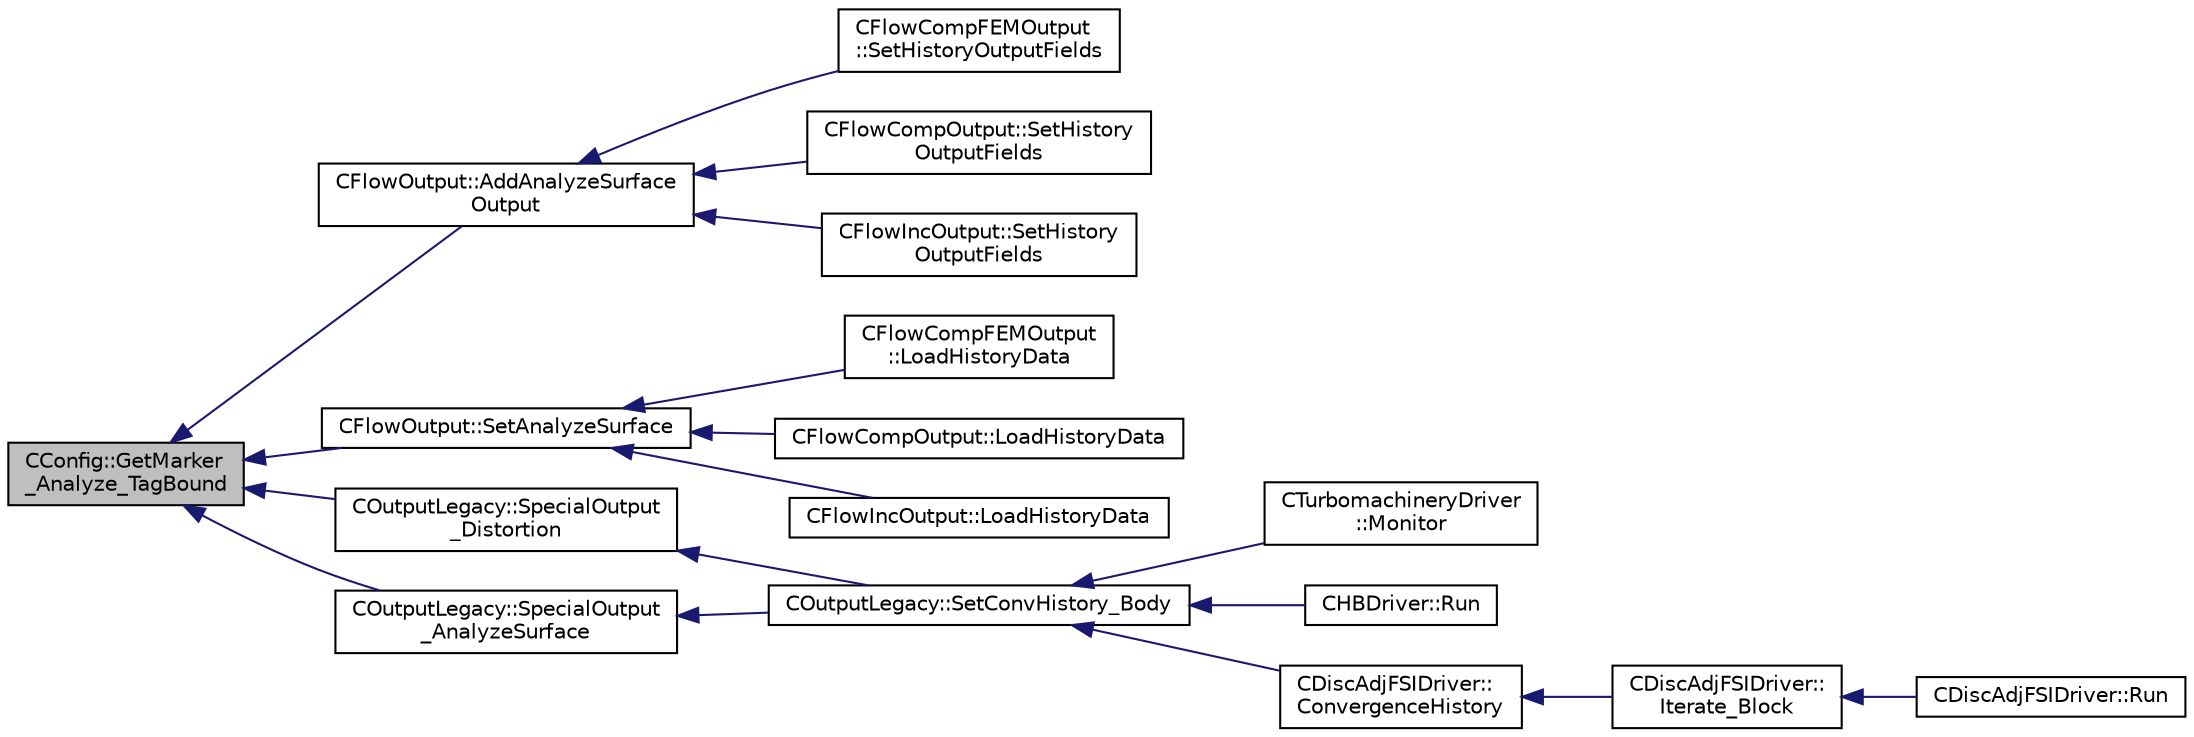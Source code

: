 digraph "CConfig::GetMarker_Analyze_TagBound"
{
  edge [fontname="Helvetica",fontsize="10",labelfontname="Helvetica",labelfontsize="10"];
  node [fontname="Helvetica",fontsize="10",shape=record];
  rankdir="LR";
  Node7115 [label="CConfig::GetMarker\l_Analyze_TagBound",height=0.2,width=0.4,color="black", fillcolor="grey75", style="filled", fontcolor="black"];
  Node7115 -> Node7116 [dir="back",color="midnightblue",fontsize="10",style="solid",fontname="Helvetica"];
  Node7116 [label="CFlowOutput::AddAnalyzeSurface\lOutput",height=0.2,width=0.4,color="black", fillcolor="white", style="filled",URL="$class_c_flow_output.html#aee57cb7a70d01246f3872bad92eb7570",tooltip="Add flow surface output fields. "];
  Node7116 -> Node7117 [dir="back",color="midnightblue",fontsize="10",style="solid",fontname="Helvetica"];
  Node7117 [label="CFlowCompFEMOutput\l::SetHistoryOutputFields",height=0.2,width=0.4,color="black", fillcolor="white", style="filled",URL="$class_c_flow_comp_f_e_m_output.html#aa4f39ac53973d19c0ef77c62c4fb3c29",tooltip="Set the available history output fields. "];
  Node7116 -> Node7118 [dir="back",color="midnightblue",fontsize="10",style="solid",fontname="Helvetica"];
  Node7118 [label="CFlowCompOutput::SetHistory\lOutputFields",height=0.2,width=0.4,color="black", fillcolor="white", style="filled",URL="$class_c_flow_comp_output.html#a8b41f117a187a481a89f3dca1841a691",tooltip="Set the available history output fields. "];
  Node7116 -> Node7119 [dir="back",color="midnightblue",fontsize="10",style="solid",fontname="Helvetica"];
  Node7119 [label="CFlowIncOutput::SetHistory\lOutputFields",height=0.2,width=0.4,color="black", fillcolor="white", style="filled",URL="$class_c_flow_inc_output.html#a771011c35b0c004348eab0e60e9ff0a5",tooltip="Set the available history output fields. "];
  Node7115 -> Node7120 [dir="back",color="midnightblue",fontsize="10",style="solid",fontname="Helvetica"];
  Node7120 [label="CFlowOutput::SetAnalyzeSurface",height=0.2,width=0.4,color="black", fillcolor="white", style="filled",URL="$class_c_flow_output.html#a3fce259b2fe0a624a311ef889f9ab36c",tooltip="Set flow surface output field values. "];
  Node7120 -> Node7121 [dir="back",color="midnightblue",fontsize="10",style="solid",fontname="Helvetica"];
  Node7121 [label="CFlowCompFEMOutput\l::LoadHistoryData",height=0.2,width=0.4,color="black", fillcolor="white", style="filled",URL="$class_c_flow_comp_f_e_m_output.html#a0a4561b8ab0dffd1052f884062fd9710",tooltip="Load the history output field values. "];
  Node7120 -> Node7122 [dir="back",color="midnightblue",fontsize="10",style="solid",fontname="Helvetica"];
  Node7122 [label="CFlowCompOutput::LoadHistoryData",height=0.2,width=0.4,color="black", fillcolor="white", style="filled",URL="$class_c_flow_comp_output.html#a393cb19a691990ee6e88f844eccc79ed",tooltip="Load the history output field values. "];
  Node7120 -> Node7123 [dir="back",color="midnightblue",fontsize="10",style="solid",fontname="Helvetica"];
  Node7123 [label="CFlowIncOutput::LoadHistoryData",height=0.2,width=0.4,color="black", fillcolor="white", style="filled",URL="$class_c_flow_inc_output.html#a466112efa2e3a89cdd2456701a0480b5",tooltip="Load the history output field values. "];
  Node7115 -> Node7124 [dir="back",color="midnightblue",fontsize="10",style="solid",fontname="Helvetica"];
  Node7124 [label="COutputLegacy::SpecialOutput\l_Distortion",height=0.2,width=0.4,color="black", fillcolor="white", style="filled",URL="$class_c_output_legacy.html#ae4824d60ecd7d71e592f259e8824e0ae",tooltip="Create and write the file with the flow coefficient on the surface. "];
  Node7124 -> Node7125 [dir="back",color="midnightblue",fontsize="10",style="solid",fontname="Helvetica"];
  Node7125 [label="COutputLegacy::SetConvHistory_Body",height=0.2,width=0.4,color="black", fillcolor="white", style="filled",URL="$class_c_output_legacy.html#a217cc0d778a3828499189a9debee47c6",tooltip="Write the history file and the convergence on the screen for serial computations. ..."];
  Node7125 -> Node7126 [dir="back",color="midnightblue",fontsize="10",style="solid",fontname="Helvetica"];
  Node7126 [label="CTurbomachineryDriver\l::Monitor",height=0.2,width=0.4,color="black", fillcolor="white", style="filled",URL="$class_c_turbomachinery_driver.html#a41d7b50bbacef68eb5436293ebb2da4f",tooltip="Monitor the computation. "];
  Node7125 -> Node7127 [dir="back",color="midnightblue",fontsize="10",style="solid",fontname="Helvetica"];
  Node7127 [label="CHBDriver::Run",height=0.2,width=0.4,color="black", fillcolor="white", style="filled",URL="$class_c_h_b_driver.html#a98c0448a8e0404845ee54e25b62eaea9",tooltip="Run a single iteration of a Harmonic Balance problem. "];
  Node7125 -> Node7128 [dir="back",color="midnightblue",fontsize="10",style="solid",fontname="Helvetica"];
  Node7128 [label="CDiscAdjFSIDriver::\lConvergenceHistory",height=0.2,width=0.4,color="black", fillcolor="white", style="filled",URL="$class_c_disc_adj_f_s_i_driver.html#a139dfa2442613879f2b15f28a09c2bd5",tooltip="Output the convergence history. "];
  Node7128 -> Node7129 [dir="back",color="midnightblue",fontsize="10",style="solid",fontname="Helvetica"];
  Node7129 [label="CDiscAdjFSIDriver::\lIterate_Block",height=0.2,width=0.4,color="black", fillcolor="white", style="filled",URL="$class_c_disc_adj_f_s_i_driver.html#a84949f139fa795b7d34d6ff77e82eb5c",tooltip="Iterate a certain block for adjoint FSI - may be the whole set of variables or independent and subite..."];
  Node7129 -> Node7130 [dir="back",color="midnightblue",fontsize="10",style="solid",fontname="Helvetica"];
  Node7130 [label="CDiscAdjFSIDriver::Run",height=0.2,width=0.4,color="black", fillcolor="white", style="filled",URL="$class_c_disc_adj_f_s_i_driver.html#a2e965d6e9c4dcfc296077cae225cab21",tooltip="Run a Discrete Adjoint iteration for the FSI problem. "];
  Node7115 -> Node7131 [dir="back",color="midnightblue",fontsize="10",style="solid",fontname="Helvetica"];
  Node7131 [label="COutputLegacy::SpecialOutput\l_AnalyzeSurface",height=0.2,width=0.4,color="black", fillcolor="white", style="filled",URL="$class_c_output_legacy.html#ae5bab3f07ff9b9d1434626add0d4d332",tooltip="Writes one dimensional output. "];
  Node7131 -> Node7125 [dir="back",color="midnightblue",fontsize="10",style="solid",fontname="Helvetica"];
}
